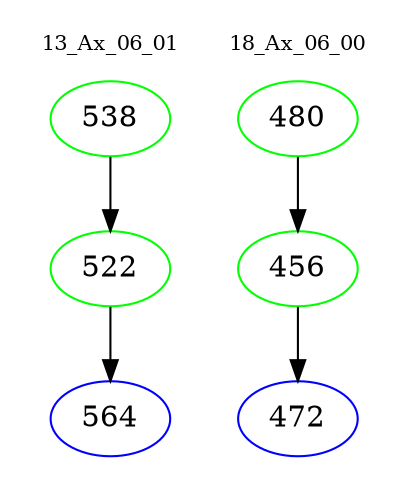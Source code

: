 digraph{
subgraph cluster_0 {
color = white
label = "13_Ax_06_01";
fontsize=10;
T0_538 [label="538", color="green"]
T0_538 -> T0_522 [color="black"]
T0_522 [label="522", color="green"]
T0_522 -> T0_564 [color="black"]
T0_564 [label="564", color="blue"]
}
subgraph cluster_1 {
color = white
label = "18_Ax_06_00";
fontsize=10;
T1_480 [label="480", color="green"]
T1_480 -> T1_456 [color="black"]
T1_456 [label="456", color="green"]
T1_456 -> T1_472 [color="black"]
T1_472 [label="472", color="blue"]
}
}
